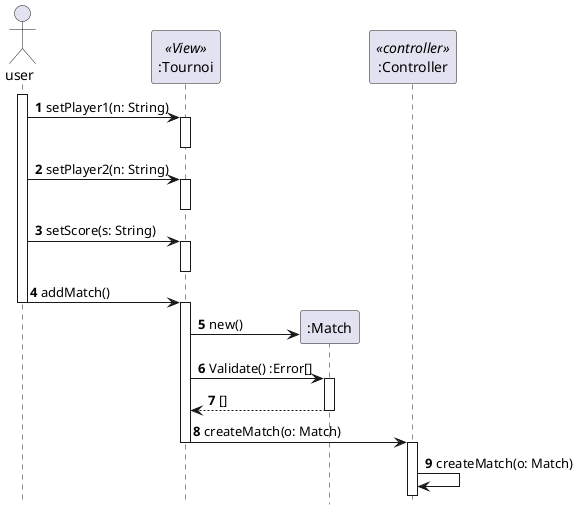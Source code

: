 @startuml SD_ADD_MATCH
autonumber
hide footbox
skinparam shadowing false
actor user as u
participant ":Tournoi" as v <<View>>
participant ":Match" as m
participant ":Controller" as c <<controller>>


activate u
u -> v :setPlayer1(n: String)
activate v
deactivate v
u -> v :setPlayer2(n: String)
activate v
deactivate v
u -> v :setScore(s: String)
activate v
deactivate v
u -> v : addMatch()
deactivate u
activate v
create m
v -> m :new()
v -> m :Validate() :Error[]
activate m
m --> v :[]
deactivate m
v -> c :createMatch(o: Match)
deactivate v
activate c
c -> c : createMatch(o: Match)
@enduml